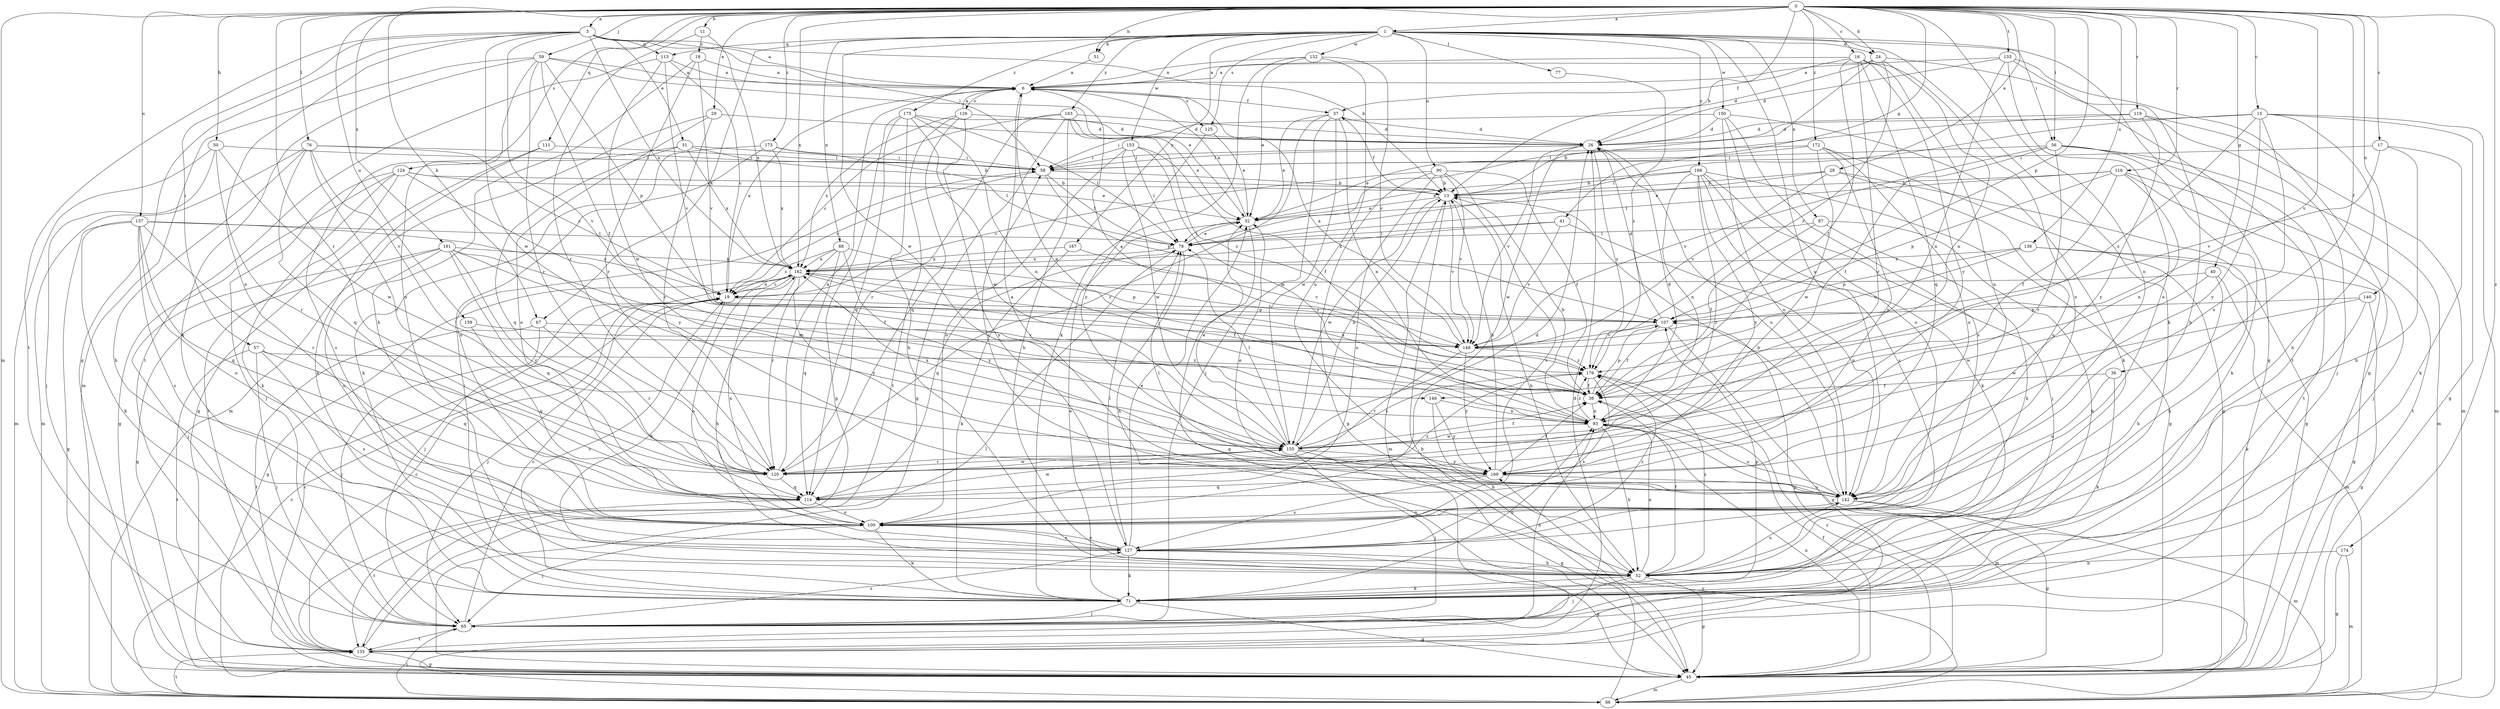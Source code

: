 strict digraph  {
0;
1;
3;
6;
11;
13;
15;
16;
17;
18;
19;
24;
26;
28;
29;
31;
32;
36;
37;
38;
40;
41;
45;
50;
51;
52;
56;
57;
58;
59;
65;
67;
71;
76;
77;
78;
86;
87;
88;
90;
93;
100;
107;
111;
113;
114;
116;
119;
120;
124;
125;
126;
127;
133;
135;
136;
137;
139;
140;
142;
146;
148;
150;
152;
153;
155;
161;
162;
163;
167;
168;
169;
172;
173;
174;
175;
176;
0 -> 1  [label=a];
0 -> 3  [label=a];
0 -> 11  [label=b];
0 -> 13  [label=b];
0 -> 15  [label=c];
0 -> 16  [label=c];
0 -> 17  [label=c];
0 -> 24  [label=d];
0 -> 28  [label=e];
0 -> 29  [label=e];
0 -> 36  [label=f];
0 -> 40  [label=g];
0 -> 41  [label=g];
0 -> 50  [label=h];
0 -> 51  [label=h];
0 -> 56  [label=i];
0 -> 59  [label=j];
0 -> 67  [label=k];
0 -> 76  [label=l];
0 -> 86  [label=m];
0 -> 100  [label=o];
0 -> 107  [label=p];
0 -> 111  [label=q];
0 -> 116  [label=r];
0 -> 119  [label=r];
0 -> 120  [label=r];
0 -> 124  [label=s];
0 -> 133  [label=t];
0 -> 136  [label=u];
0 -> 137  [label=u];
0 -> 139  [label=u];
0 -> 140  [label=u];
0 -> 146  [label=v];
0 -> 161  [label=x];
0 -> 162  [label=x];
0 -> 172  [label=z];
0 -> 173  [label=z];
0 -> 174  [label=z];
1 -> 24  [label=d];
1 -> 45  [label=g];
1 -> 51  [label=h];
1 -> 56  [label=i];
1 -> 67  [label=k];
1 -> 71  [label=k];
1 -> 77  [label=l];
1 -> 87  [label=n];
1 -> 88  [label=n];
1 -> 90  [label=n];
1 -> 113  [label=q];
1 -> 125  [label=s];
1 -> 142  [label=u];
1 -> 150  [label=w];
1 -> 152  [label=w];
1 -> 153  [label=w];
1 -> 155  [label=w];
1 -> 163  [label=y];
1 -> 167  [label=y];
1 -> 168  [label=y];
1 -> 175  [label=z];
3 -> 6  [label=a];
3 -> 13  [label=b];
3 -> 31  [label=e];
3 -> 45  [label=g];
3 -> 57  [label=i];
3 -> 58  [label=i];
3 -> 100  [label=o];
3 -> 113  [label=q];
3 -> 135  [label=t];
3 -> 146  [label=v];
3 -> 155  [label=w];
3 -> 162  [label=x];
6 -> 37  [label=f];
6 -> 93  [label=n];
6 -> 125  [label=s];
6 -> 126  [label=s];
11 -> 18  [label=c];
11 -> 120  [label=r];
11 -> 162  [label=x];
13 -> 32  [label=e];
13 -> 37  [label=f];
13 -> 52  [label=h];
13 -> 86  [label=m];
13 -> 148  [label=v];
13 -> 155  [label=w];
15 -> 26  [label=d];
15 -> 45  [label=g];
15 -> 52  [label=h];
15 -> 78  [label=l];
15 -> 86  [label=m];
15 -> 142  [label=u];
15 -> 169  [label=y];
15 -> 176  [label=z];
16 -> 6  [label=a];
16 -> 37  [label=f];
16 -> 38  [label=f];
16 -> 100  [label=o];
16 -> 114  [label=q];
16 -> 120  [label=r];
16 -> 142  [label=u];
16 -> 169  [label=y];
17 -> 52  [label=h];
17 -> 58  [label=i];
17 -> 71  [label=k];
17 -> 148  [label=v];
18 -> 6  [label=a];
18 -> 52  [label=h];
18 -> 120  [label=r];
18 -> 148  [label=v];
19 -> 6  [label=a];
19 -> 52  [label=h];
19 -> 65  [label=j];
19 -> 107  [label=p];
19 -> 162  [label=x];
24 -> 6  [label=a];
24 -> 26  [label=d];
24 -> 52  [label=h];
24 -> 78  [label=l];
24 -> 93  [label=n];
24 -> 176  [label=z];
26 -> 58  [label=i];
26 -> 142  [label=u];
26 -> 148  [label=v];
26 -> 155  [label=w];
26 -> 176  [label=z];
28 -> 13  [label=b];
28 -> 32  [label=e];
28 -> 45  [label=g];
28 -> 142  [label=u];
28 -> 148  [label=v];
29 -> 26  [label=d];
29 -> 86  [label=m];
29 -> 100  [label=o];
29 -> 120  [label=r];
31 -> 13  [label=b];
31 -> 58  [label=i];
31 -> 114  [label=q];
31 -> 127  [label=s];
31 -> 162  [label=x];
32 -> 6  [label=a];
32 -> 45  [label=g];
32 -> 78  [label=l];
36 -> 38  [label=f];
36 -> 71  [label=k];
36 -> 142  [label=u];
37 -> 26  [label=d];
37 -> 32  [label=e];
37 -> 65  [label=j];
37 -> 93  [label=n];
37 -> 120  [label=r];
37 -> 155  [label=w];
38 -> 6  [label=a];
38 -> 93  [label=n];
38 -> 107  [label=p];
38 -> 162  [label=x];
40 -> 19  [label=c];
40 -> 52  [label=h];
40 -> 86  [label=m];
40 -> 155  [label=w];
41 -> 78  [label=l];
41 -> 142  [label=u];
41 -> 148  [label=v];
41 -> 162  [label=x];
45 -> 19  [label=c];
45 -> 38  [label=f];
45 -> 86  [label=m];
45 -> 93  [label=n];
45 -> 176  [label=z];
50 -> 58  [label=i];
50 -> 65  [label=j];
50 -> 86  [label=m];
50 -> 120  [label=r];
50 -> 155  [label=w];
51 -> 6  [label=a];
52 -> 38  [label=f];
52 -> 45  [label=g];
52 -> 65  [label=j];
52 -> 71  [label=k];
52 -> 93  [label=n];
52 -> 142  [label=u];
52 -> 176  [label=z];
56 -> 38  [label=f];
56 -> 58  [label=i];
56 -> 71  [label=k];
56 -> 86  [label=m];
56 -> 120  [label=r];
56 -> 135  [label=t];
56 -> 148  [label=v];
57 -> 65  [label=j];
57 -> 114  [label=q];
57 -> 127  [label=s];
57 -> 135  [label=t];
57 -> 176  [label=z];
58 -> 13  [label=b];
58 -> 19  [label=c];
58 -> 78  [label=l];
58 -> 107  [label=p];
59 -> 6  [label=a];
59 -> 32  [label=e];
59 -> 38  [label=f];
59 -> 71  [label=k];
59 -> 86  [label=m];
59 -> 100  [label=o];
59 -> 107  [label=p];
59 -> 120  [label=r];
65 -> 19  [label=c];
65 -> 93  [label=n];
65 -> 127  [label=s];
65 -> 135  [label=t];
67 -> 65  [label=j];
67 -> 120  [label=r];
67 -> 135  [label=t];
67 -> 148  [label=v];
71 -> 19  [label=c];
71 -> 32  [label=e];
71 -> 45  [label=g];
71 -> 58  [label=i];
71 -> 65  [label=j];
71 -> 93  [label=n];
71 -> 107  [label=p];
76 -> 19  [label=c];
76 -> 52  [label=h];
76 -> 58  [label=i];
76 -> 86  [label=m];
76 -> 114  [label=q];
76 -> 120  [label=r];
76 -> 148  [label=v];
77 -> 176  [label=z];
78 -> 32  [label=e];
78 -> 52  [label=h];
78 -> 114  [label=q];
78 -> 162  [label=x];
86 -> 13  [label=b];
86 -> 19  [label=c];
86 -> 65  [label=j];
86 -> 135  [label=t];
86 -> 169  [label=y];
87 -> 38  [label=f];
87 -> 52  [label=h];
87 -> 71  [label=k];
87 -> 78  [label=l];
88 -> 19  [label=c];
88 -> 114  [label=q];
88 -> 120  [label=r];
88 -> 162  [label=x];
88 -> 169  [label=y];
88 -> 176  [label=z];
90 -> 13  [label=b];
90 -> 19  [label=c];
90 -> 38  [label=f];
90 -> 45  [label=g];
90 -> 100  [label=o];
90 -> 127  [label=s];
90 -> 148  [label=v];
93 -> 13  [label=b];
93 -> 26  [label=d];
93 -> 52  [label=h];
93 -> 86  [label=m];
93 -> 142  [label=u];
93 -> 155  [label=w];
93 -> 176  [label=z];
100 -> 26  [label=d];
100 -> 65  [label=j];
100 -> 71  [label=k];
100 -> 127  [label=s];
100 -> 162  [label=x];
107 -> 26  [label=d];
107 -> 38  [label=f];
107 -> 45  [label=g];
107 -> 148  [label=v];
111 -> 45  [label=g];
111 -> 58  [label=i];
111 -> 71  [label=k];
113 -> 6  [label=a];
113 -> 19  [label=c];
113 -> 135  [label=t];
113 -> 148  [label=v];
113 -> 155  [label=w];
114 -> 100  [label=o];
114 -> 135  [label=t];
114 -> 155  [label=w];
114 -> 176  [label=z];
116 -> 13  [label=b];
116 -> 38  [label=f];
116 -> 65  [label=j];
116 -> 78  [label=l];
116 -> 93  [label=n];
116 -> 107  [label=p];
116 -> 135  [label=t];
119 -> 13  [label=b];
119 -> 26  [label=d];
119 -> 65  [label=j];
119 -> 86  [label=m];
119 -> 169  [label=y];
120 -> 6  [label=a];
120 -> 114  [label=q];
120 -> 155  [label=w];
124 -> 13  [label=b];
124 -> 32  [label=e];
124 -> 45  [label=g];
124 -> 65  [label=j];
124 -> 71  [label=k];
124 -> 135  [label=t];
124 -> 169  [label=y];
125 -> 32  [label=e];
125 -> 169  [label=y];
126 -> 6  [label=a];
126 -> 26  [label=d];
126 -> 114  [label=q];
126 -> 127  [label=s];
126 -> 135  [label=t];
126 -> 162  [label=x];
127 -> 32  [label=e];
127 -> 45  [label=g];
127 -> 52  [label=h];
127 -> 71  [label=k];
127 -> 78  [label=l];
127 -> 100  [label=o];
127 -> 176  [label=z];
133 -> 6  [label=a];
133 -> 26  [label=d];
133 -> 45  [label=g];
133 -> 93  [label=n];
133 -> 100  [label=o];
133 -> 135  [label=t];
135 -> 19  [label=c];
135 -> 26  [label=d];
135 -> 45  [label=g];
135 -> 78  [label=l];
135 -> 107  [label=p];
136 -> 45  [label=g];
136 -> 52  [label=h];
136 -> 107  [label=p];
136 -> 148  [label=v];
136 -> 162  [label=x];
137 -> 19  [label=c];
137 -> 45  [label=g];
137 -> 71  [label=k];
137 -> 78  [label=l];
137 -> 100  [label=o];
137 -> 114  [label=q];
137 -> 120  [label=r];
137 -> 127  [label=s];
139 -> 114  [label=q];
139 -> 148  [label=v];
140 -> 45  [label=g];
140 -> 71  [label=k];
140 -> 107  [label=p];
140 -> 155  [label=w];
142 -> 6  [label=a];
142 -> 13  [label=b];
142 -> 32  [label=e];
142 -> 45  [label=g];
142 -> 58  [label=i];
142 -> 78  [label=l];
142 -> 86  [label=m];
142 -> 100  [label=o];
146 -> 52  [label=h];
146 -> 93  [label=n];
146 -> 169  [label=y];
148 -> 6  [label=a];
148 -> 120  [label=r];
148 -> 169  [label=y];
148 -> 176  [label=z];
150 -> 26  [label=d];
150 -> 58  [label=i];
150 -> 71  [label=k];
150 -> 100  [label=o];
150 -> 127  [label=s];
150 -> 142  [label=u];
152 -> 6  [label=a];
152 -> 32  [label=e];
152 -> 71  [label=k];
152 -> 142  [label=u];
152 -> 148  [label=v];
153 -> 38  [label=f];
153 -> 58  [label=i];
153 -> 78  [label=l];
153 -> 93  [label=n];
153 -> 100  [label=o];
153 -> 155  [label=w];
155 -> 13  [label=b];
155 -> 32  [label=e];
155 -> 38  [label=f];
155 -> 45  [label=g];
155 -> 65  [label=j];
155 -> 78  [label=l];
155 -> 120  [label=r];
155 -> 162  [label=x];
155 -> 169  [label=y];
155 -> 176  [label=z];
161 -> 38  [label=f];
161 -> 45  [label=g];
161 -> 65  [label=j];
161 -> 93  [label=n];
161 -> 100  [label=o];
161 -> 114  [label=q];
161 -> 120  [label=r];
161 -> 162  [label=x];
162 -> 19  [label=c];
162 -> 38  [label=f];
162 -> 45  [label=g];
162 -> 52  [label=h];
162 -> 65  [label=j];
162 -> 107  [label=p];
162 -> 127  [label=s];
162 -> 169  [label=y];
163 -> 19  [label=c];
163 -> 26  [label=d];
163 -> 32  [label=e];
163 -> 45  [label=g];
163 -> 52  [label=h];
163 -> 120  [label=r];
163 -> 176  [label=z];
167 -> 71  [label=k];
167 -> 148  [label=v];
167 -> 162  [label=x];
168 -> 13  [label=b];
168 -> 32  [label=e];
168 -> 45  [label=g];
168 -> 65  [label=j];
168 -> 71  [label=k];
168 -> 93  [label=n];
168 -> 120  [label=r];
168 -> 127  [label=s];
168 -> 169  [label=y];
169 -> 13  [label=b];
169 -> 38  [label=f];
169 -> 114  [label=q];
169 -> 127  [label=s];
169 -> 142  [label=u];
172 -> 32  [label=e];
172 -> 45  [label=g];
172 -> 58  [label=i];
172 -> 142  [label=u];
172 -> 155  [label=w];
172 -> 169  [label=y];
173 -> 58  [label=i];
173 -> 71  [label=k];
173 -> 78  [label=l];
173 -> 100  [label=o];
173 -> 162  [label=x];
174 -> 45  [label=g];
174 -> 52  [label=h];
174 -> 86  [label=m];
175 -> 26  [label=d];
175 -> 45  [label=g];
175 -> 52  [label=h];
175 -> 78  [label=l];
175 -> 93  [label=n];
175 -> 114  [label=q];
175 -> 155  [label=w];
176 -> 38  [label=f];
176 -> 127  [label=s];
}
